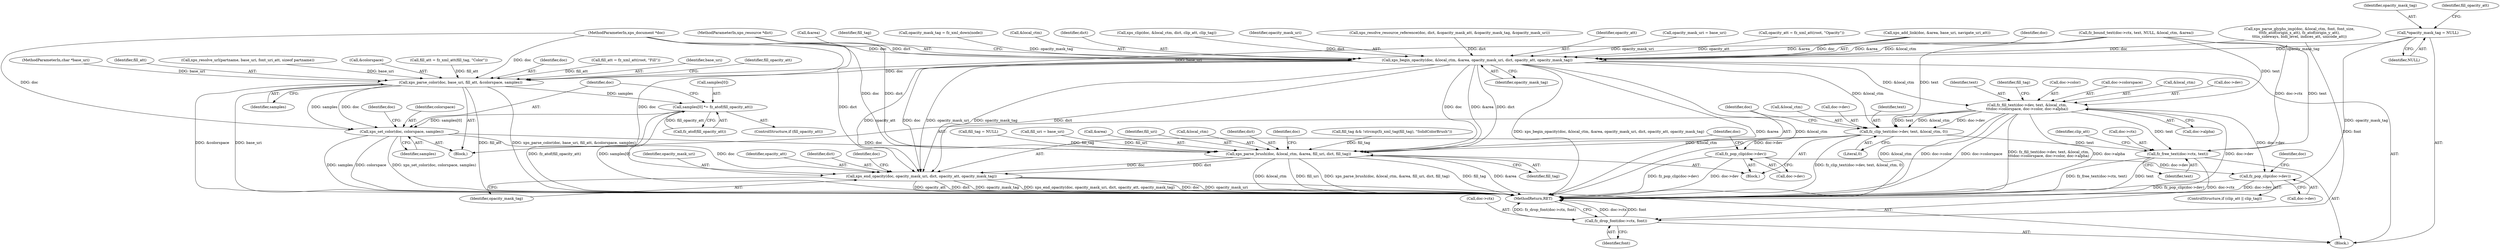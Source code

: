 digraph "0_ghostscript_60dabde18d7fe12b19da8b509bdfee9cc886aafc_1@pointer" {
"1000148" [label="(Call,*opacity_mask_tag = NULL)"];
"1000660" [label="(Call,xps_begin_opacity(doc, &local_ctm, &area, opacity_mask_uri, dict, opacity_att, opacity_mask_tag))"];
"1000697" [label="(Call,xps_parse_color(doc, base_uri, fill_att, &colorspace, samples))"];
"1000706" [label="(Call,samples[0] *= fz_atof(fill_opacity_att))"];
"1000712" [label="(Call,xps_set_color(doc, colorspace, samples))"];
"1000743" [label="(Call,xps_parse_brush(doc, &local_ctm, &area, fill_uri, dict, fill_tag))"];
"1000756" [label="(Call,xps_end_opacity(doc, opacity_mask_uri, dict, opacity_att, opacity_mask_tag))"];
"1000716" [label="(Call,fz_fill_text(doc->dev, text, &local_ctm,\n\t\t\tdoc->colorspace, doc->color, doc->alpha))"];
"1000735" [label="(Call,fz_clip_text(doc->dev, text, &local_ctm, 0))"];
"1000752" [label="(Call,fz_pop_clip(doc->dev))"];
"1000771" [label="(Call,fz_pop_clip(doc->dev))"];
"1000762" [label="(Call,fz_free_text(doc->ctx, text))"];
"1000775" [label="(Call,fz_drop_font(doc->ctx, font))"];
"1000775" [label="(Call,fz_drop_font(doc->ctx, font))"];
"1000615" [label="(Call,xps_clip(doc, &local_ctm, dict, clip_att, clip_tag))"];
"1000684" [label="(Call,fill_att = fz_xml_att(fill_tag, \"Color\"))"];
"1000701" [label="(Call,&colorspace)"];
"1000720" [label="(Identifier,text)"];
"1000734" [label="(Block,)"];
"1000642" [label="(Call,fz_bound_text(doc->ctx, text, NULL, &local_ctm, &area))"];
"1000733" [label="(Identifier,fill_tag)"];
"1000739" [label="(Identifier,text)"];
"1000769" [label="(Identifier,clip_att)"];
"1000735" [label="(Call,fz_clip_text(doc->dev, text, &local_ctm, 0))"];
"1000772" [label="(Call,doc->dev)"];
"1000149" [label="(Identifier,opacity_mask_tag)"];
"1000707" [label="(Call,samples[0])"];
"1000759" [label="(Identifier,dict)"];
"1000726" [label="(Call,doc->color)"];
"1000762" [label="(Call,fz_free_text(doc->ctx, text))"];
"1000743" [label="(Call,xps_parse_brush(doc, &local_ctm, &area, fill_uri, dict, fill_tag))"];
"1000754" [label="(Identifier,doc)"];
"1000723" [label="(Call,doc->colorspace)"];
"1000694" [label="(Block,)"];
"1000776" [label="(Call,doc->ctx)"];
"1000671" [label="(Call,fill_tag && !strcmp(fz_xml_tag(fill_tag), \"SolidColorBrush\"))"];
"1000654" [label="(Call,xps_add_link(doc, &area, base_uri, navigate_uri_att))"];
"1000661" [label="(Identifier,doc)"];
"1000697" [label="(Call,xps_parse_color(doc, base_uri, fill_att, &colorspace, samples))"];
"1000116" [label="(Block,)"];
"1000721" [label="(Call,&local_ctm)"];
"1000664" [label="(Call,&area)"];
"1000698" [label="(Identifier,doc)"];
"1000757" [label="(Identifier,doc)"];
"1000740" [label="(Call,&local_ctm)"];
"1000689" [label="(Call,fill_tag = NULL)"];
"1000704" [label="(ControlStructure,if (fill_opacity_att))"];
"1000111" [label="(MethodParameterIn,xps_document *doc)"];
"1000309" [label="(Call,fill_uri = base_uri)"];
"1000747" [label="(Call,&area)"];
"1000779" [label="(Identifier,font)"];
"1000715" [label="(Identifier,samples)"];
"1000148" [label="(Call,*opacity_mask_tag = NULL)"];
"1000672" [label="(Identifier,fill_tag)"];
"1000756" [label="(Call,xps_end_opacity(doc, opacity_mask_uri, dict, opacity_att, opacity_mask_tag))"];
"1000188" [label="(Call,fill_att = fz_xml_att(root, \"Fill\"))"];
"1000703" [label="(Identifier,samples)"];
"1000763" [label="(Call,doc->ctx)"];
"1000752" [label="(Call,fz_pop_clip(doc->dev))"];
"1000712" [label="(Call,xps_set_color(doc, colorspace, samples))"];
"1000749" [label="(Identifier,fill_uri)"];
"1000760" [label="(Identifier,opacity_att)"];
"1000285" [label="(Call,opacity_mask_tag = fz_xml_down(node))"];
"1000662" [label="(Call,&local_ctm)"];
"1000729" [label="(Call,doc->alpha)"];
"1000745" [label="(Call,&local_ctm)"];
"1000777" [label="(Identifier,doc)"];
"1000706" [label="(Call,samples[0] *= fz_atof(fill_opacity_att))"];
"1000761" [label="(Identifier,opacity_mask_tag)"];
"1000744" [label="(Identifier,doc)"];
"1000766" [label="(Identifier,text)"];
"1000667" [label="(Identifier,dict)"];
"1000153" [label="(Identifier,fill_opacity_att)"];
"1000717" [label="(Call,doc->dev)"];
"1000751" [label="(Identifier,fill_tag)"];
"1000767" [label="(ControlStructure,if (clip_att || clip_tag))"];
"1000628" [label="(Call,xps_parse_glyphs_imp(doc, &local_ctm, font, font_size,\n\t\t\tfz_atof(origin_x_att), fz_atof(origin_y_att),\n\t\t\tis_sideways, bidi_level, indices_att, unicode_att))"];
"1000666" [label="(Identifier,opacity_mask_uri)"];
"1000699" [label="(Identifier,base_uri)"];
"1000150" [label="(Identifier,NULL)"];
"1000705" [label="(Identifier,fill_opacity_att)"];
"1000714" [label="(Identifier,colorspace)"];
"1000780" [label="(MethodReturn,RET)"];
"1000114" [label="(MethodParameterIn,xps_resource *dict)"];
"1000340" [label="(Call,xps_resolve_resource_reference(doc, dict, &opacity_mask_att, &opacity_mask_tag, &opacity_mask_uri))"];
"1000668" [label="(Identifier,opacity_att)"];
"1000750" [label="(Identifier,dict)"];
"1000113" [label="(MethodParameterIn,char *base_uri)"];
"1000716" [label="(Call,fz_fill_text(doc->dev, text, &local_ctm,\n\t\t\tdoc->colorspace, doc->color, doc->alpha))"];
"1000312" [label="(Call,opacity_mask_uri = base_uri)"];
"1000764" [label="(Identifier,doc)"];
"1000700" [label="(Identifier,fill_att)"];
"1000753" [label="(Call,doc->dev)"];
"1000771" [label="(Call,fz_pop_clip(doc->dev))"];
"1000713" [label="(Identifier,doc)"];
"1000718" [label="(Identifier,doc)"];
"1000758" [label="(Identifier,opacity_mask_uri)"];
"1000710" [label="(Call,fz_atof(fill_opacity_att))"];
"1000669" [label="(Identifier,opacity_mask_tag)"];
"1000389" [label="(Call,xps_resolve_url(partname, base_uri, font_uri_att, sizeof partname))"];
"1000736" [label="(Call,doc->dev)"];
"1000243" [label="(Call,opacity_att = fz_xml_att(root, \"Opacity\"))"];
"1000742" [label="(Literal,0)"];
"1000660" [label="(Call,xps_begin_opacity(doc, &local_ctm, &area, opacity_mask_uri, dict, opacity_att, opacity_mask_tag))"];
"1000148" -> "1000116"  [label="AST: "];
"1000148" -> "1000150"  [label="CFG: "];
"1000149" -> "1000148"  [label="AST: "];
"1000150" -> "1000148"  [label="AST: "];
"1000153" -> "1000148"  [label="CFG: "];
"1000148" -> "1000780"  [label="DDG: opacity_mask_tag"];
"1000148" -> "1000660"  [label="DDG: opacity_mask_tag"];
"1000660" -> "1000116"  [label="AST: "];
"1000660" -> "1000669"  [label="CFG: "];
"1000661" -> "1000660"  [label="AST: "];
"1000662" -> "1000660"  [label="AST: "];
"1000664" -> "1000660"  [label="AST: "];
"1000666" -> "1000660"  [label="AST: "];
"1000667" -> "1000660"  [label="AST: "];
"1000668" -> "1000660"  [label="AST: "];
"1000669" -> "1000660"  [label="AST: "];
"1000672" -> "1000660"  [label="CFG: "];
"1000660" -> "1000780"  [label="DDG: xps_begin_opacity(doc, &local_ctm, &area, opacity_mask_uri, dict, opacity_att, opacity_mask_tag)"];
"1000660" -> "1000780"  [label="DDG: &area"];
"1000660" -> "1000780"  [label="DDG: &local_ctm"];
"1000654" -> "1000660"  [label="DDG: doc"];
"1000654" -> "1000660"  [label="DDG: &area"];
"1000628" -> "1000660"  [label="DDG: doc"];
"1000111" -> "1000660"  [label="DDG: doc"];
"1000642" -> "1000660"  [label="DDG: &local_ctm"];
"1000642" -> "1000660"  [label="DDG: &area"];
"1000312" -> "1000660"  [label="DDG: opacity_mask_uri"];
"1000340" -> "1000660"  [label="DDG: dict"];
"1000615" -> "1000660"  [label="DDG: dict"];
"1000114" -> "1000660"  [label="DDG: dict"];
"1000243" -> "1000660"  [label="DDG: opacity_att"];
"1000285" -> "1000660"  [label="DDG: opacity_mask_tag"];
"1000660" -> "1000697"  [label="DDG: doc"];
"1000660" -> "1000716"  [label="DDG: &local_ctm"];
"1000660" -> "1000735"  [label="DDG: &local_ctm"];
"1000660" -> "1000743"  [label="DDG: doc"];
"1000660" -> "1000743"  [label="DDG: &area"];
"1000660" -> "1000743"  [label="DDG: dict"];
"1000660" -> "1000756"  [label="DDG: doc"];
"1000660" -> "1000756"  [label="DDG: opacity_mask_uri"];
"1000660" -> "1000756"  [label="DDG: dict"];
"1000660" -> "1000756"  [label="DDG: opacity_att"];
"1000660" -> "1000756"  [label="DDG: opacity_mask_tag"];
"1000697" -> "1000694"  [label="AST: "];
"1000697" -> "1000703"  [label="CFG: "];
"1000698" -> "1000697"  [label="AST: "];
"1000699" -> "1000697"  [label="AST: "];
"1000700" -> "1000697"  [label="AST: "];
"1000701" -> "1000697"  [label="AST: "];
"1000703" -> "1000697"  [label="AST: "];
"1000705" -> "1000697"  [label="CFG: "];
"1000697" -> "1000780"  [label="DDG: fill_att"];
"1000697" -> "1000780"  [label="DDG: xps_parse_color(doc, base_uri, fill_att, &colorspace, samples)"];
"1000697" -> "1000780"  [label="DDG: &colorspace"];
"1000697" -> "1000780"  [label="DDG: base_uri"];
"1000111" -> "1000697"  [label="DDG: doc"];
"1000654" -> "1000697"  [label="DDG: base_uri"];
"1000389" -> "1000697"  [label="DDG: base_uri"];
"1000113" -> "1000697"  [label="DDG: base_uri"];
"1000684" -> "1000697"  [label="DDG: fill_att"];
"1000188" -> "1000697"  [label="DDG: fill_att"];
"1000697" -> "1000706"  [label="DDG: samples"];
"1000697" -> "1000712"  [label="DDG: doc"];
"1000697" -> "1000712"  [label="DDG: samples"];
"1000706" -> "1000704"  [label="AST: "];
"1000706" -> "1000710"  [label="CFG: "];
"1000707" -> "1000706"  [label="AST: "];
"1000710" -> "1000706"  [label="AST: "];
"1000713" -> "1000706"  [label="CFG: "];
"1000706" -> "1000780"  [label="DDG: fz_atof(fill_opacity_att)"];
"1000706" -> "1000780"  [label="DDG: samples[0]"];
"1000710" -> "1000706"  [label="DDG: fill_opacity_att"];
"1000706" -> "1000712"  [label="DDG: samples[0]"];
"1000712" -> "1000694"  [label="AST: "];
"1000712" -> "1000715"  [label="CFG: "];
"1000713" -> "1000712"  [label="AST: "];
"1000714" -> "1000712"  [label="AST: "];
"1000715" -> "1000712"  [label="AST: "];
"1000718" -> "1000712"  [label="CFG: "];
"1000712" -> "1000780"  [label="DDG: colorspace"];
"1000712" -> "1000780"  [label="DDG: xps_set_color(doc, colorspace, samples)"];
"1000712" -> "1000780"  [label="DDG: samples"];
"1000111" -> "1000712"  [label="DDG: doc"];
"1000712" -> "1000743"  [label="DDG: doc"];
"1000712" -> "1000756"  [label="DDG: doc"];
"1000743" -> "1000734"  [label="AST: "];
"1000743" -> "1000751"  [label="CFG: "];
"1000744" -> "1000743"  [label="AST: "];
"1000745" -> "1000743"  [label="AST: "];
"1000747" -> "1000743"  [label="AST: "];
"1000749" -> "1000743"  [label="AST: "];
"1000750" -> "1000743"  [label="AST: "];
"1000751" -> "1000743"  [label="AST: "];
"1000754" -> "1000743"  [label="CFG: "];
"1000743" -> "1000780"  [label="DDG: fill_tag"];
"1000743" -> "1000780"  [label="DDG: &area"];
"1000743" -> "1000780"  [label="DDG: &local_ctm"];
"1000743" -> "1000780"  [label="DDG: fill_uri"];
"1000743" -> "1000780"  [label="DDG: xps_parse_brush(doc, &local_ctm, &area, fill_uri, dict, fill_tag)"];
"1000111" -> "1000743"  [label="DDG: doc"];
"1000735" -> "1000743"  [label="DDG: &local_ctm"];
"1000309" -> "1000743"  [label="DDG: fill_uri"];
"1000114" -> "1000743"  [label="DDG: dict"];
"1000689" -> "1000743"  [label="DDG: fill_tag"];
"1000671" -> "1000743"  [label="DDG: fill_tag"];
"1000743" -> "1000756"  [label="DDG: doc"];
"1000743" -> "1000756"  [label="DDG: dict"];
"1000756" -> "1000116"  [label="AST: "];
"1000756" -> "1000761"  [label="CFG: "];
"1000757" -> "1000756"  [label="AST: "];
"1000758" -> "1000756"  [label="AST: "];
"1000759" -> "1000756"  [label="AST: "];
"1000760" -> "1000756"  [label="AST: "];
"1000761" -> "1000756"  [label="AST: "];
"1000764" -> "1000756"  [label="CFG: "];
"1000756" -> "1000780"  [label="DDG: doc"];
"1000756" -> "1000780"  [label="DDG: opacity_mask_uri"];
"1000756" -> "1000780"  [label="DDG: opacity_att"];
"1000756" -> "1000780"  [label="DDG: dict"];
"1000756" -> "1000780"  [label="DDG: opacity_mask_tag"];
"1000756" -> "1000780"  [label="DDG: xps_end_opacity(doc, opacity_mask_uri, dict, opacity_att, opacity_mask_tag)"];
"1000111" -> "1000756"  [label="DDG: doc"];
"1000114" -> "1000756"  [label="DDG: dict"];
"1000716" -> "1000694"  [label="AST: "];
"1000716" -> "1000729"  [label="CFG: "];
"1000717" -> "1000716"  [label="AST: "];
"1000720" -> "1000716"  [label="AST: "];
"1000721" -> "1000716"  [label="AST: "];
"1000723" -> "1000716"  [label="AST: "];
"1000726" -> "1000716"  [label="AST: "];
"1000729" -> "1000716"  [label="AST: "];
"1000733" -> "1000716"  [label="CFG: "];
"1000716" -> "1000780"  [label="DDG: fz_fill_text(doc->dev, text, &local_ctm,\n\t\t\tdoc->colorspace, doc->color, doc->alpha)"];
"1000716" -> "1000780"  [label="DDG: doc->alpha"];
"1000716" -> "1000780"  [label="DDG: doc->dev"];
"1000716" -> "1000780"  [label="DDG: &local_ctm"];
"1000716" -> "1000780"  [label="DDG: doc->color"];
"1000716" -> "1000780"  [label="DDG: doc->colorspace"];
"1000642" -> "1000716"  [label="DDG: text"];
"1000716" -> "1000735"  [label="DDG: doc->dev"];
"1000716" -> "1000735"  [label="DDG: text"];
"1000716" -> "1000735"  [label="DDG: &local_ctm"];
"1000716" -> "1000762"  [label="DDG: text"];
"1000716" -> "1000771"  [label="DDG: doc->dev"];
"1000735" -> "1000734"  [label="AST: "];
"1000735" -> "1000742"  [label="CFG: "];
"1000736" -> "1000735"  [label="AST: "];
"1000739" -> "1000735"  [label="AST: "];
"1000740" -> "1000735"  [label="AST: "];
"1000742" -> "1000735"  [label="AST: "];
"1000744" -> "1000735"  [label="CFG: "];
"1000735" -> "1000780"  [label="DDG: fz_clip_text(doc->dev, text, &local_ctm, 0)"];
"1000642" -> "1000735"  [label="DDG: text"];
"1000735" -> "1000752"  [label="DDG: doc->dev"];
"1000735" -> "1000762"  [label="DDG: text"];
"1000752" -> "1000734"  [label="AST: "];
"1000752" -> "1000753"  [label="CFG: "];
"1000753" -> "1000752"  [label="AST: "];
"1000757" -> "1000752"  [label="CFG: "];
"1000752" -> "1000780"  [label="DDG: doc->dev"];
"1000752" -> "1000780"  [label="DDG: fz_pop_clip(doc->dev)"];
"1000752" -> "1000771"  [label="DDG: doc->dev"];
"1000771" -> "1000767"  [label="AST: "];
"1000771" -> "1000772"  [label="CFG: "];
"1000772" -> "1000771"  [label="AST: "];
"1000777" -> "1000771"  [label="CFG: "];
"1000771" -> "1000780"  [label="DDG: doc->dev"];
"1000771" -> "1000780"  [label="DDG: fz_pop_clip(doc->dev)"];
"1000762" -> "1000116"  [label="AST: "];
"1000762" -> "1000766"  [label="CFG: "];
"1000763" -> "1000762"  [label="AST: "];
"1000766" -> "1000762"  [label="AST: "];
"1000769" -> "1000762"  [label="CFG: "];
"1000762" -> "1000780"  [label="DDG: fz_free_text(doc->ctx, text)"];
"1000762" -> "1000780"  [label="DDG: text"];
"1000642" -> "1000762"  [label="DDG: doc->ctx"];
"1000642" -> "1000762"  [label="DDG: text"];
"1000762" -> "1000775"  [label="DDG: doc->ctx"];
"1000775" -> "1000116"  [label="AST: "];
"1000775" -> "1000779"  [label="CFG: "];
"1000776" -> "1000775"  [label="AST: "];
"1000779" -> "1000775"  [label="AST: "];
"1000780" -> "1000775"  [label="CFG: "];
"1000775" -> "1000780"  [label="DDG: doc->ctx"];
"1000775" -> "1000780"  [label="DDG: font"];
"1000775" -> "1000780"  [label="DDG: fz_drop_font(doc->ctx, font)"];
"1000628" -> "1000775"  [label="DDG: font"];
}
